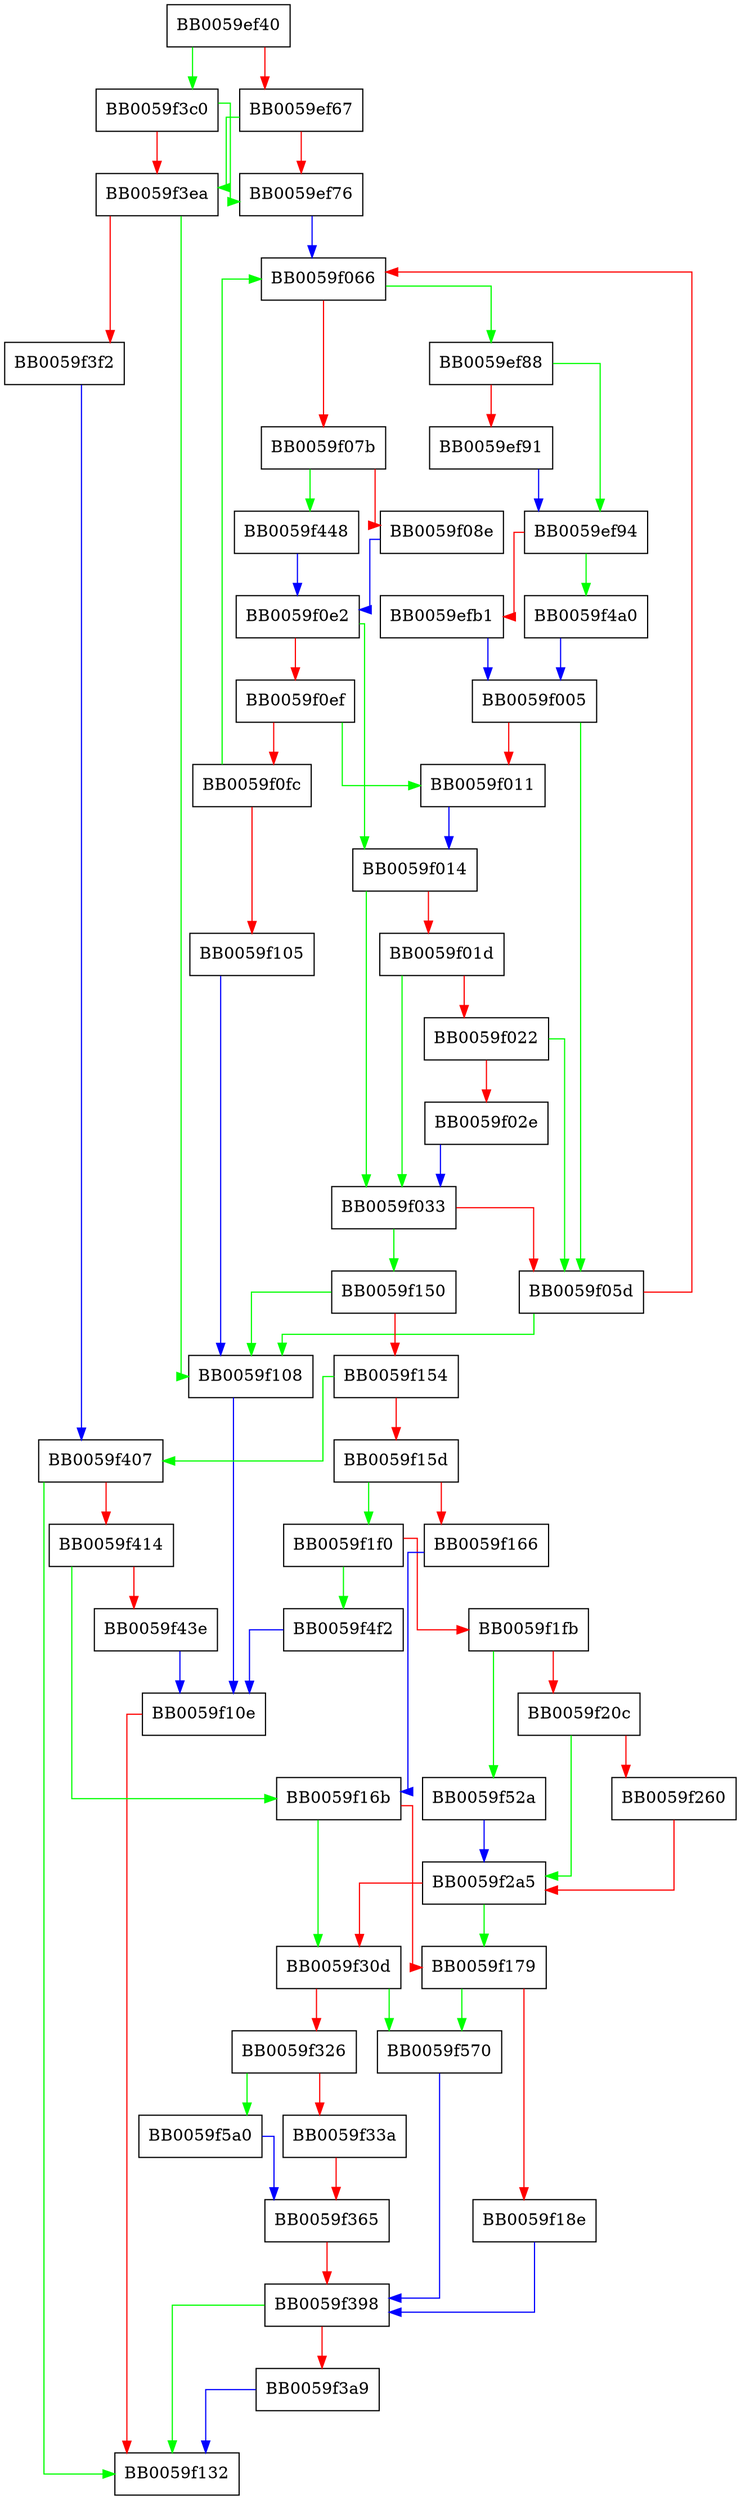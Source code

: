 digraph encoder_process {
  node [shape="box"];
  graph [splines=ortho];
  BB0059ef40 -> BB0059f3c0 [color="green"];
  BB0059ef40 -> BB0059ef67 [color="red"];
  BB0059ef67 -> BB0059f3ea [color="green"];
  BB0059ef67 -> BB0059ef76 [color="red"];
  BB0059ef76 -> BB0059f066 [color="blue"];
  BB0059ef88 -> BB0059ef94 [color="green"];
  BB0059ef88 -> BB0059ef91 [color="red"];
  BB0059ef91 -> BB0059ef94 [color="blue"];
  BB0059ef94 -> BB0059f4a0 [color="green"];
  BB0059ef94 -> BB0059efb1 [color="red"];
  BB0059efb1 -> BB0059f005 [color="blue"];
  BB0059f005 -> BB0059f05d [color="green"];
  BB0059f005 -> BB0059f011 [color="red"];
  BB0059f011 -> BB0059f014 [color="blue"];
  BB0059f014 -> BB0059f033 [color="green"];
  BB0059f014 -> BB0059f01d [color="red"];
  BB0059f01d -> BB0059f033 [color="green"];
  BB0059f01d -> BB0059f022 [color="red"];
  BB0059f022 -> BB0059f05d [color="green"];
  BB0059f022 -> BB0059f02e [color="red"];
  BB0059f02e -> BB0059f033 [color="blue"];
  BB0059f033 -> BB0059f150 [color="green"];
  BB0059f033 -> BB0059f05d [color="red"];
  BB0059f05d -> BB0059f108 [color="green"];
  BB0059f05d -> BB0059f066 [color="red"];
  BB0059f066 -> BB0059ef88 [color="green"];
  BB0059f066 -> BB0059f07b [color="red"];
  BB0059f07b -> BB0059f448 [color="green"];
  BB0059f07b -> BB0059f08e [color="red"];
  BB0059f08e -> BB0059f0e2 [color="blue"];
  BB0059f0e2 -> BB0059f014 [color="green"];
  BB0059f0e2 -> BB0059f0ef [color="red"];
  BB0059f0ef -> BB0059f011 [color="green"];
  BB0059f0ef -> BB0059f0fc [color="red"];
  BB0059f0fc -> BB0059f066 [color="green"];
  BB0059f0fc -> BB0059f105 [color="red"];
  BB0059f105 -> BB0059f108 [color="blue"];
  BB0059f108 -> BB0059f10e [color="blue"];
  BB0059f10e -> BB0059f132 [color="red"];
  BB0059f150 -> BB0059f108 [color="green"];
  BB0059f150 -> BB0059f154 [color="red"];
  BB0059f154 -> BB0059f407 [color="green"];
  BB0059f154 -> BB0059f15d [color="red"];
  BB0059f15d -> BB0059f1f0 [color="green"];
  BB0059f15d -> BB0059f166 [color="red"];
  BB0059f166 -> BB0059f16b [color="blue"];
  BB0059f16b -> BB0059f30d [color="green"];
  BB0059f16b -> BB0059f179 [color="red"];
  BB0059f179 -> BB0059f570 [color="green"];
  BB0059f179 -> BB0059f18e [color="red"];
  BB0059f18e -> BB0059f398 [color="blue"];
  BB0059f1f0 -> BB0059f4f2 [color="green"];
  BB0059f1f0 -> BB0059f1fb [color="red"];
  BB0059f1fb -> BB0059f52a [color="green"];
  BB0059f1fb -> BB0059f20c [color="red"];
  BB0059f20c -> BB0059f2a5 [color="green"];
  BB0059f20c -> BB0059f260 [color="red"];
  BB0059f260 -> BB0059f2a5 [color="red"];
  BB0059f2a5 -> BB0059f179 [color="green"];
  BB0059f2a5 -> BB0059f30d [color="red"];
  BB0059f30d -> BB0059f570 [color="green"];
  BB0059f30d -> BB0059f326 [color="red"];
  BB0059f326 -> BB0059f5a0 [color="green"];
  BB0059f326 -> BB0059f33a [color="red"];
  BB0059f33a -> BB0059f365 [color="red"];
  BB0059f365 -> BB0059f398 [color="red"];
  BB0059f398 -> BB0059f132 [color="green"];
  BB0059f398 -> BB0059f3a9 [color="red"];
  BB0059f3a9 -> BB0059f132 [color="blue"];
  BB0059f3c0 -> BB0059ef76 [color="green"];
  BB0059f3c0 -> BB0059f3ea [color="red"];
  BB0059f3ea -> BB0059f108 [color="green"];
  BB0059f3ea -> BB0059f3f2 [color="red"];
  BB0059f3f2 -> BB0059f407 [color="blue"];
  BB0059f407 -> BB0059f132 [color="green"];
  BB0059f407 -> BB0059f414 [color="red"];
  BB0059f414 -> BB0059f16b [color="green"];
  BB0059f414 -> BB0059f43e [color="red"];
  BB0059f43e -> BB0059f10e [color="blue"];
  BB0059f448 -> BB0059f0e2 [color="blue"];
  BB0059f4a0 -> BB0059f005 [color="blue"];
  BB0059f4f2 -> BB0059f10e [color="blue"];
  BB0059f52a -> BB0059f2a5 [color="blue"];
  BB0059f570 -> BB0059f398 [color="blue"];
  BB0059f5a0 -> BB0059f365 [color="blue"];
}